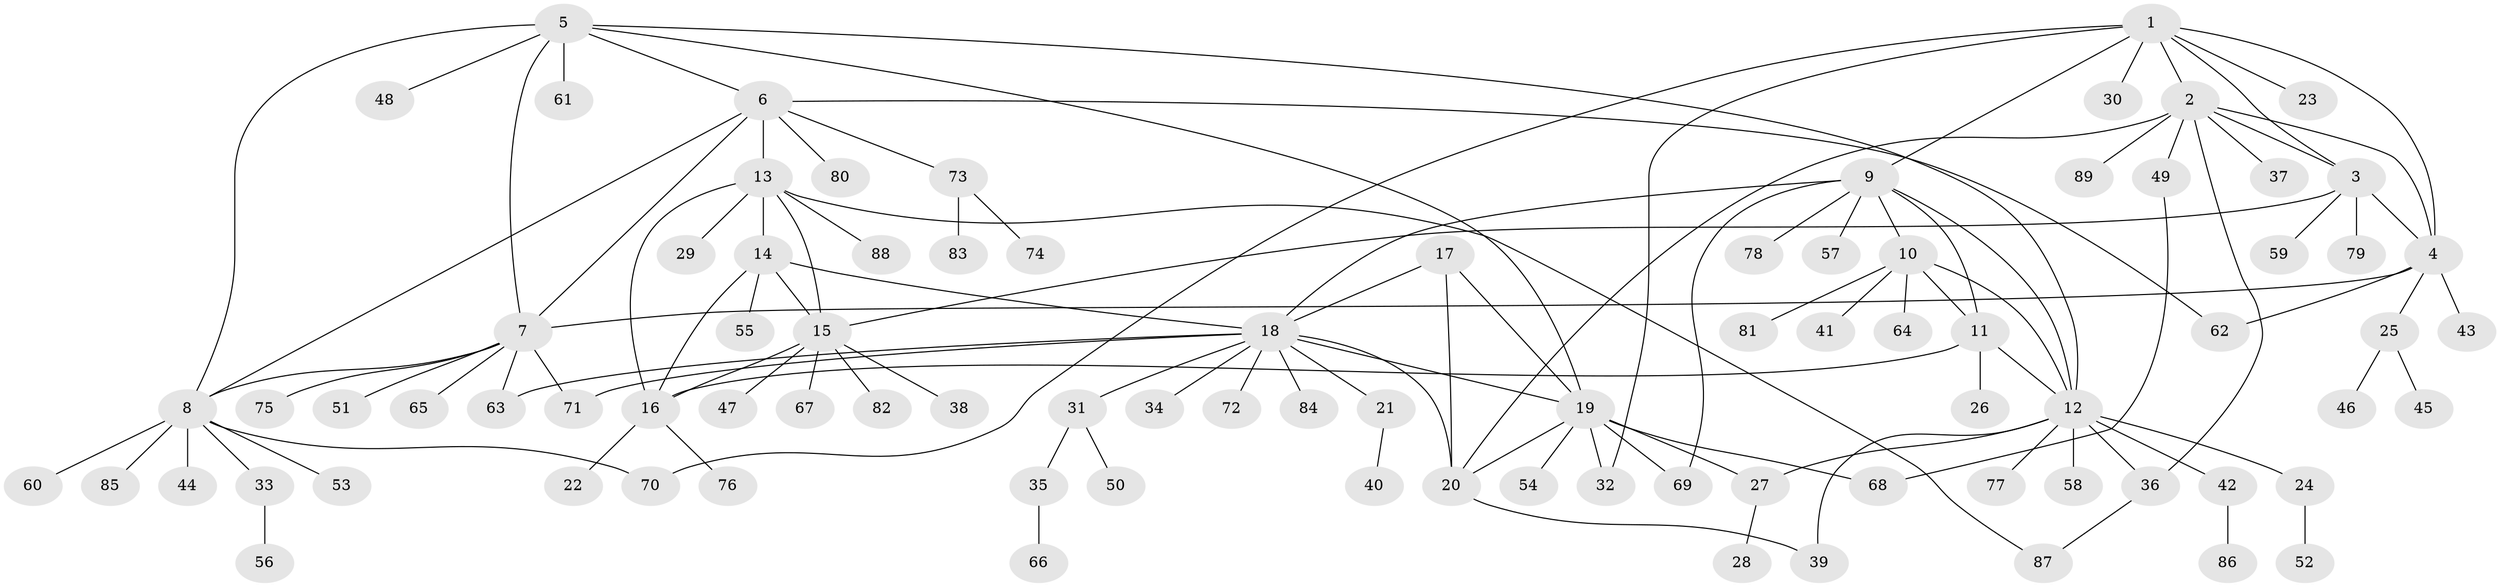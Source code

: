 // coarse degree distribution, {1: 0.7692307692307693, 2: 0.07692307692307693, 12: 0.038461538461538464, 7: 0.038461538461538464, 3: 0.038461538461538464, 10: 0.038461538461538464}
// Generated by graph-tools (version 1.1) at 2025/58/03/04/25 21:58:06]
// undirected, 89 vertices, 120 edges
graph export_dot {
graph [start="1"]
  node [color=gray90,style=filled];
  1;
  2;
  3;
  4;
  5;
  6;
  7;
  8;
  9;
  10;
  11;
  12;
  13;
  14;
  15;
  16;
  17;
  18;
  19;
  20;
  21;
  22;
  23;
  24;
  25;
  26;
  27;
  28;
  29;
  30;
  31;
  32;
  33;
  34;
  35;
  36;
  37;
  38;
  39;
  40;
  41;
  42;
  43;
  44;
  45;
  46;
  47;
  48;
  49;
  50;
  51;
  52;
  53;
  54;
  55;
  56;
  57;
  58;
  59;
  60;
  61;
  62;
  63;
  64;
  65;
  66;
  67;
  68;
  69;
  70;
  71;
  72;
  73;
  74;
  75;
  76;
  77;
  78;
  79;
  80;
  81;
  82;
  83;
  84;
  85;
  86;
  87;
  88;
  89;
  1 -- 2;
  1 -- 3;
  1 -- 4;
  1 -- 9;
  1 -- 23;
  1 -- 30;
  1 -- 32;
  1 -- 70;
  2 -- 3;
  2 -- 4;
  2 -- 20;
  2 -- 36;
  2 -- 37;
  2 -- 49;
  2 -- 89;
  3 -- 4;
  3 -- 15;
  3 -- 59;
  3 -- 79;
  4 -- 7;
  4 -- 25;
  4 -- 43;
  4 -- 62;
  5 -- 6;
  5 -- 7;
  5 -- 8;
  5 -- 12;
  5 -- 19;
  5 -- 48;
  5 -- 61;
  6 -- 7;
  6 -- 8;
  6 -- 13;
  6 -- 62;
  6 -- 73;
  6 -- 80;
  7 -- 8;
  7 -- 51;
  7 -- 63;
  7 -- 65;
  7 -- 71;
  7 -- 75;
  8 -- 33;
  8 -- 44;
  8 -- 53;
  8 -- 60;
  8 -- 70;
  8 -- 85;
  9 -- 10;
  9 -- 11;
  9 -- 12;
  9 -- 18;
  9 -- 57;
  9 -- 69;
  9 -- 78;
  10 -- 11;
  10 -- 12;
  10 -- 41;
  10 -- 64;
  10 -- 81;
  11 -- 12;
  11 -- 16;
  11 -- 26;
  12 -- 24;
  12 -- 27;
  12 -- 36;
  12 -- 39;
  12 -- 42;
  12 -- 58;
  12 -- 77;
  13 -- 14;
  13 -- 15;
  13 -- 16;
  13 -- 29;
  13 -- 87;
  13 -- 88;
  14 -- 15;
  14 -- 16;
  14 -- 18;
  14 -- 55;
  15 -- 16;
  15 -- 38;
  15 -- 47;
  15 -- 67;
  15 -- 82;
  16 -- 22;
  16 -- 76;
  17 -- 18;
  17 -- 19;
  17 -- 20;
  18 -- 19;
  18 -- 20;
  18 -- 21;
  18 -- 31;
  18 -- 34;
  18 -- 63;
  18 -- 71;
  18 -- 72;
  18 -- 84;
  19 -- 20;
  19 -- 27;
  19 -- 32;
  19 -- 54;
  19 -- 68;
  19 -- 69;
  20 -- 39;
  21 -- 40;
  24 -- 52;
  25 -- 45;
  25 -- 46;
  27 -- 28;
  31 -- 35;
  31 -- 50;
  33 -- 56;
  35 -- 66;
  36 -- 87;
  42 -- 86;
  49 -- 68;
  73 -- 74;
  73 -- 83;
}
